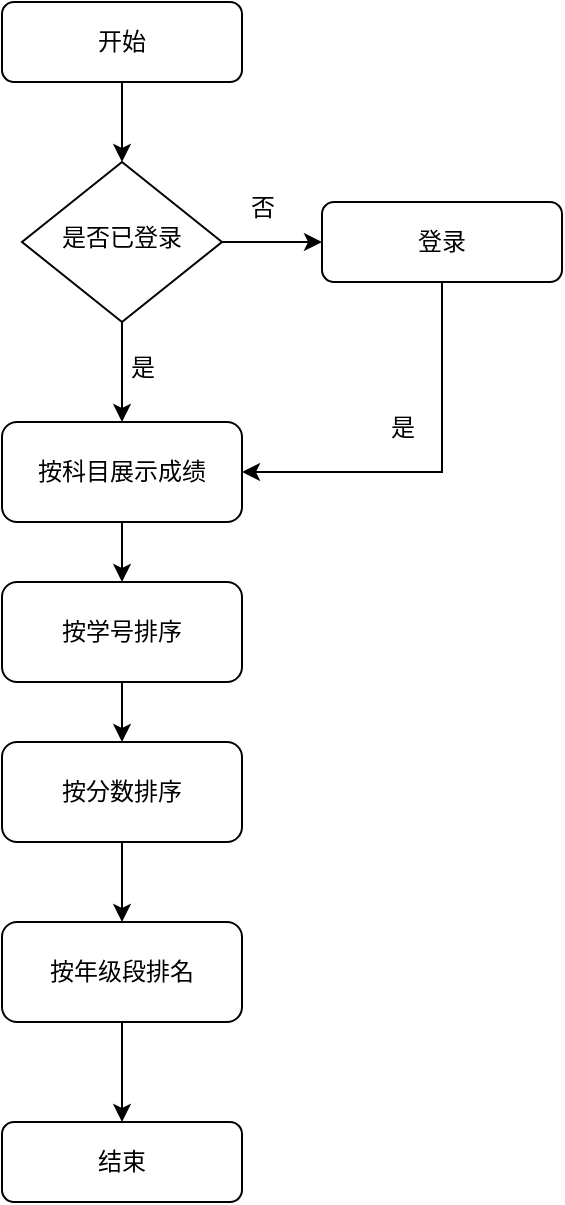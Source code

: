 <mxfile version="22.0.4" type="github">
  <diagram name="第 1 页" id="xIhPA9LXUs8dtcyA-DN-">
    <mxGraphModel dx="1562" dy="830" grid="1" gridSize="10" guides="1" tooltips="1" connect="1" arrows="1" fold="1" page="1" pageScale="1" pageWidth="827" pageHeight="1169" math="0" shadow="0">
      <root>
        <mxCell id="0" />
        <mxCell id="1" parent="0" />
        <mxCell id="IPR4W8Q47xeCaGocqvrd-9" value="" style="edgeStyle=orthogonalEdgeStyle;rounded=0;orthogonalLoop=1;jettySize=auto;html=1;" edge="1" parent="1" source="8V-34B0vpaqVVvnAFRX6-2" target="8V-34B0vpaqVVvnAFRX6-5">
          <mxGeometry relative="1" as="geometry" />
        </mxCell>
        <mxCell id="8V-34B0vpaqVVvnAFRX6-2" value="开始" style="rounded=1;whiteSpace=wrap;html=1;fontSize=12;glass=0;strokeWidth=1;shadow=0;" parent="1" vertex="1">
          <mxGeometry x="230" y="80" width="120" height="40" as="geometry" />
        </mxCell>
        <mxCell id="IPR4W8Q47xeCaGocqvrd-5" value="" style="edgeStyle=orthogonalEdgeStyle;rounded=0;orthogonalLoop=1;jettySize=auto;html=1;" edge="1" parent="1" source="8V-34B0vpaqVVvnAFRX6-5" target="8V-34B0vpaqVVvnAFRX6-13">
          <mxGeometry relative="1" as="geometry" />
        </mxCell>
        <mxCell id="IPR4W8Q47xeCaGocqvrd-7" value="" style="edgeStyle=orthogonalEdgeStyle;rounded=0;orthogonalLoop=1;jettySize=auto;html=1;" edge="1" parent="1" source="8V-34B0vpaqVVvnAFRX6-5" target="8V-34B0vpaqVVvnAFRX6-6">
          <mxGeometry relative="1" as="geometry" />
        </mxCell>
        <mxCell id="8V-34B0vpaqVVvnAFRX6-5" value="是否已登录" style="rhombus;whiteSpace=wrap;html=1;shadow=0;fontFamily=Helvetica;fontSize=12;align=center;strokeWidth=1;spacing=6;spacingTop=-4;" parent="1" vertex="1">
          <mxGeometry x="240" y="160" width="100" height="80" as="geometry" />
        </mxCell>
        <mxCell id="IPR4W8Q47xeCaGocqvrd-3" value="" style="edgeStyle=orthogonalEdgeStyle;rounded=0;orthogonalLoop=1;jettySize=auto;html=1;entryX=1;entryY=0.5;entryDx=0;entryDy=0;" edge="1" parent="1" source="8V-34B0vpaqVVvnAFRX6-6" target="8V-34B0vpaqVVvnAFRX6-13">
          <mxGeometry relative="1" as="geometry">
            <mxPoint x="450" y="300" as="targetPoint" />
            <Array as="points">
              <mxPoint x="450" y="315" />
            </Array>
          </mxGeometry>
        </mxCell>
        <mxCell id="8V-34B0vpaqVVvnAFRX6-6" value="登录" style="rounded=1;whiteSpace=wrap;html=1;fontSize=12;glass=0;strokeWidth=1;shadow=0;" parent="1" vertex="1">
          <mxGeometry x="390" y="180" width="120" height="40" as="geometry" />
        </mxCell>
        <mxCell id="8V-34B0vpaqVVvnAFRX6-10" value="结束" style="rounded=1;whiteSpace=wrap;html=1;fontSize=12;glass=0;strokeWidth=1;shadow=0;" parent="1" vertex="1">
          <mxGeometry x="230" y="640" width="120" height="40" as="geometry" />
        </mxCell>
        <mxCell id="NC400uvQ9Bz0_tpt2oAz-5" value="" style="edgeStyle=orthogonalEdgeStyle;rounded=0;orthogonalLoop=1;jettySize=auto;html=1;" parent="1" source="8V-34B0vpaqVVvnAFRX6-11" target="8V-34B0vpaqVVvnAFRX6-14" edge="1">
          <mxGeometry relative="1" as="geometry" />
        </mxCell>
        <mxCell id="8V-34B0vpaqVVvnAFRX6-11" value="按学号排序" style="rounded=1;whiteSpace=wrap;html=1;fontSize=12;glass=0;strokeWidth=1;shadow=0;" parent="1" vertex="1">
          <mxGeometry x="230" y="370" width="120" height="50" as="geometry" />
        </mxCell>
        <mxCell id="NC400uvQ9Bz0_tpt2oAz-1" value="" style="edgeStyle=orthogonalEdgeStyle;rounded=0;orthogonalLoop=1;jettySize=auto;html=1;" parent="1" source="8V-34B0vpaqVVvnAFRX6-13" edge="1">
          <mxGeometry relative="1" as="geometry">
            <mxPoint x="290" y="370" as="targetPoint" />
          </mxGeometry>
        </mxCell>
        <mxCell id="8V-34B0vpaqVVvnAFRX6-13" value="按科目展示成绩" style="rounded=1;whiteSpace=wrap;html=1;fontSize=12;glass=0;strokeWidth=1;shadow=0;" parent="1" vertex="1">
          <mxGeometry x="230" y="290" width="120" height="50" as="geometry" />
        </mxCell>
        <mxCell id="NC400uvQ9Bz0_tpt2oAz-6" value="" style="edgeStyle=orthogonalEdgeStyle;rounded=0;orthogonalLoop=1;jettySize=auto;html=1;" parent="1" source="8V-34B0vpaqVVvnAFRX6-14" target="8V-34B0vpaqVVvnAFRX6-16" edge="1">
          <mxGeometry relative="1" as="geometry" />
        </mxCell>
        <mxCell id="8V-34B0vpaqVVvnAFRX6-14" value="按分数排序" style="rounded=1;whiteSpace=wrap;html=1;fontSize=12;glass=0;strokeWidth=1;shadow=0;" parent="1" vertex="1">
          <mxGeometry x="230" y="450" width="120" height="50" as="geometry" />
        </mxCell>
        <mxCell id="IPR4W8Q47xeCaGocqvrd-1" value="" style="edgeStyle=orthogonalEdgeStyle;rounded=0;orthogonalLoop=1;jettySize=auto;html=1;" edge="1" parent="1" source="8V-34B0vpaqVVvnAFRX6-16" target="8V-34B0vpaqVVvnAFRX6-10">
          <mxGeometry relative="1" as="geometry" />
        </mxCell>
        <mxCell id="8V-34B0vpaqVVvnAFRX6-16" value="按年级段排名" style="rounded=1;whiteSpace=wrap;html=1;fontSize=12;glass=0;strokeWidth=1;shadow=0;" parent="1" vertex="1">
          <mxGeometry x="230" y="540" width="120" height="50" as="geometry" />
        </mxCell>
        <mxCell id="IPR4W8Q47xeCaGocqvrd-4" value="是" style="text;html=1;align=center;verticalAlign=middle;resizable=0;points=[];autosize=1;strokeColor=none;fillColor=none;" vertex="1" parent="1">
          <mxGeometry x="410" y="278" width="40" height="30" as="geometry" />
        </mxCell>
        <mxCell id="IPR4W8Q47xeCaGocqvrd-6" value="是" style="text;html=1;align=center;verticalAlign=middle;resizable=0;points=[];autosize=1;strokeColor=none;fillColor=none;" vertex="1" parent="1">
          <mxGeometry x="280" y="248" width="40" height="30" as="geometry" />
        </mxCell>
        <mxCell id="IPR4W8Q47xeCaGocqvrd-8" value="否" style="text;html=1;align=center;verticalAlign=middle;resizable=0;points=[];autosize=1;strokeColor=none;fillColor=none;" vertex="1" parent="1">
          <mxGeometry x="340" y="168" width="40" height="30" as="geometry" />
        </mxCell>
      </root>
    </mxGraphModel>
  </diagram>
</mxfile>
